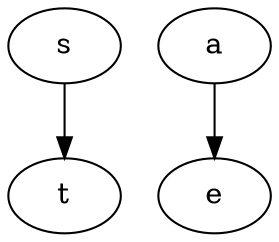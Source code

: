 digraph "Base-Graph-Conflict1-rpm-ig" {
	s
	t
	a
	e
	s -> t
	a -> e
	node [fillcolor="#FFFFCC" shape=circle style="rounded,filled"]
}
